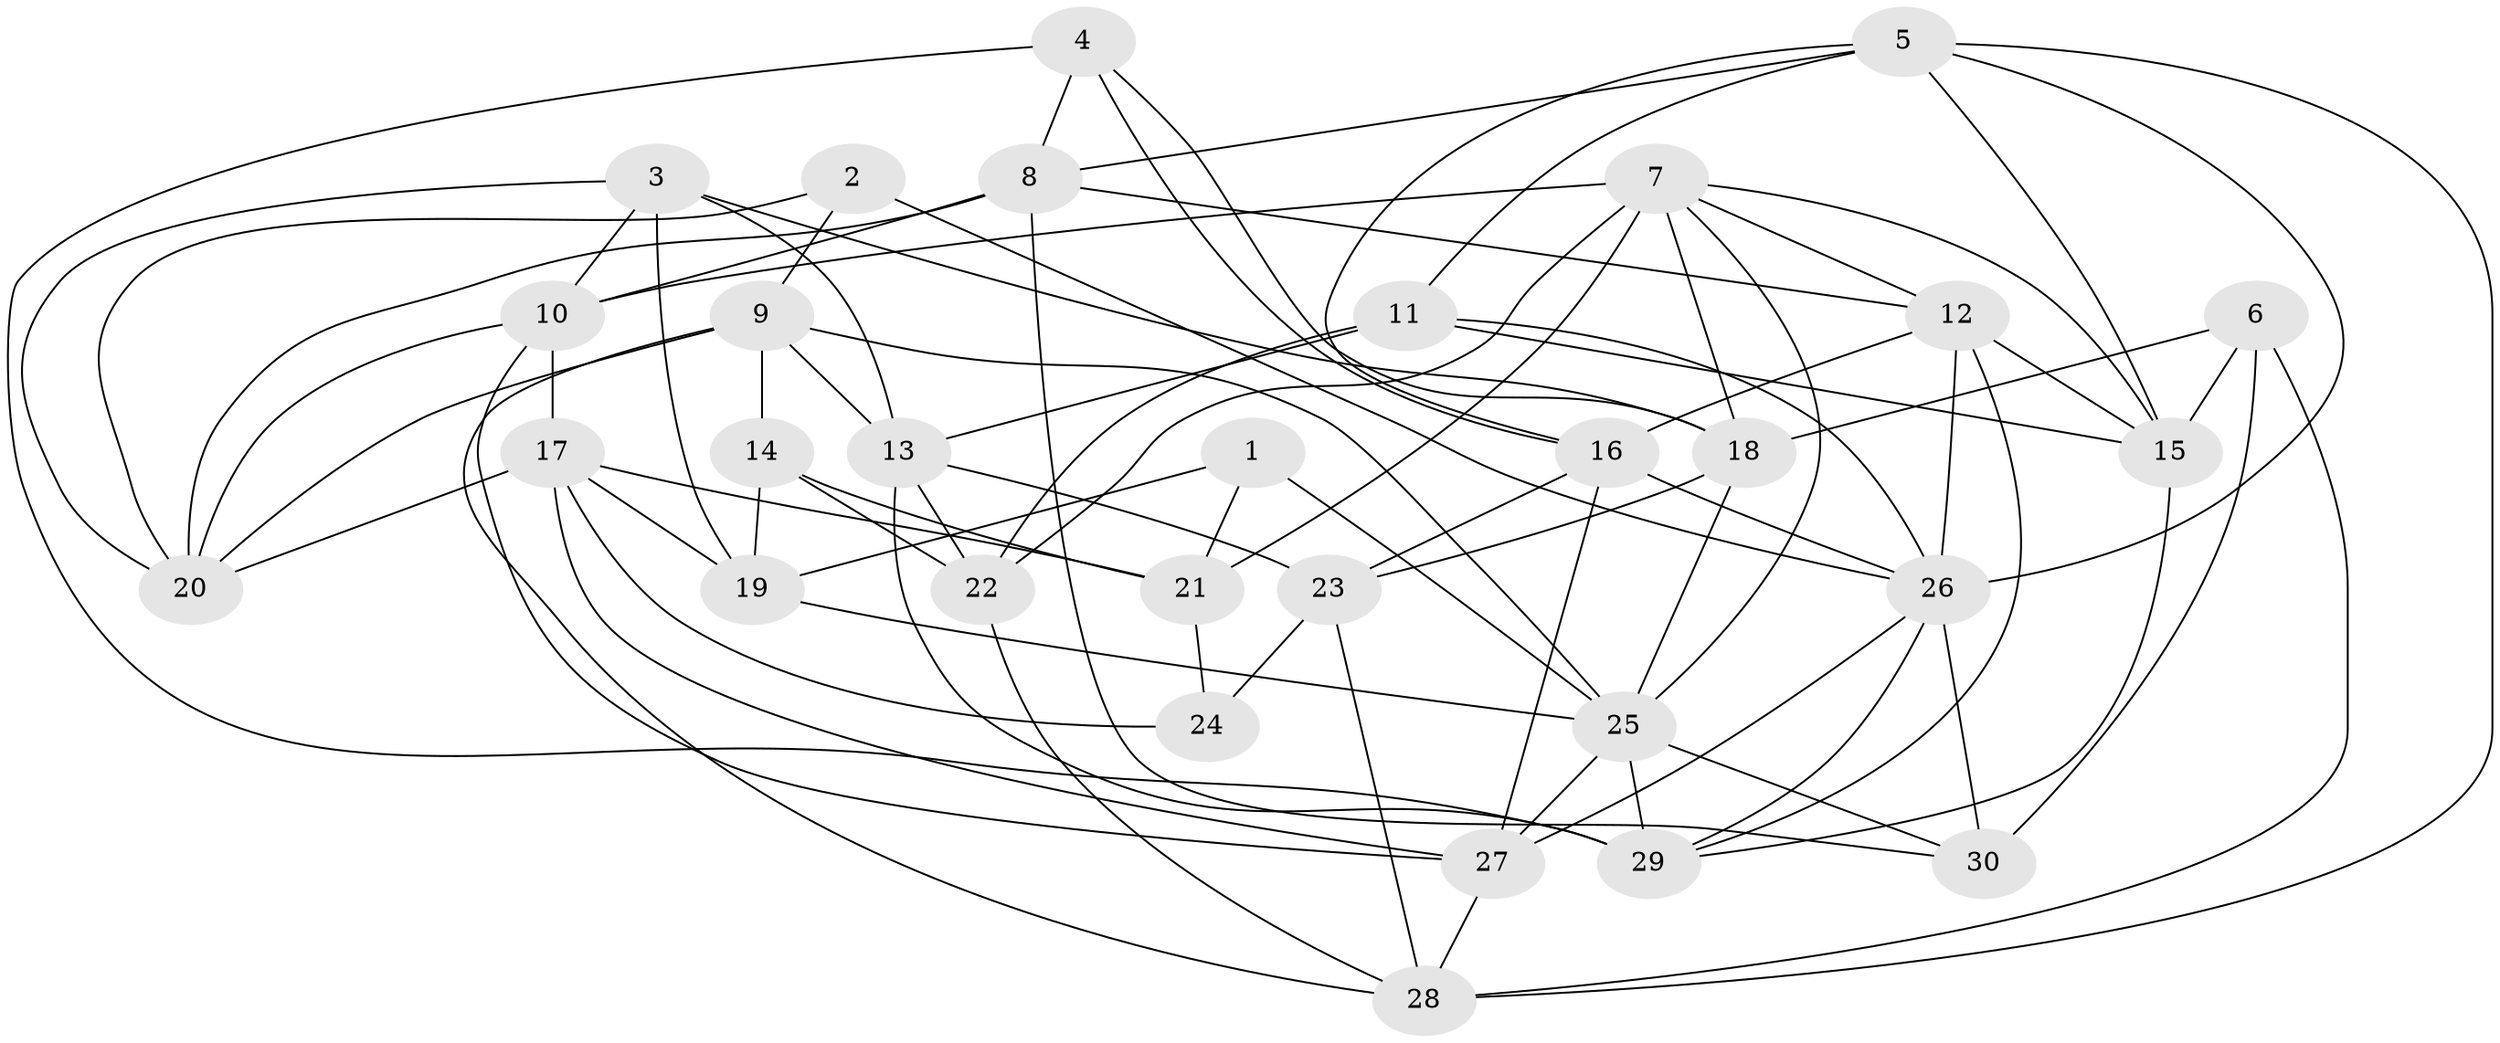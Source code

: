 // original degree distribution, {4: 1.0}
// Generated by graph-tools (version 1.1) at 2025/26/03/09/25 03:26:50]
// undirected, 30 vertices, 81 edges
graph export_dot {
graph [start="1"]
  node [color=gray90,style=filled];
  1;
  2;
  3;
  4;
  5;
  6;
  7;
  8;
  9;
  10;
  11;
  12;
  13;
  14;
  15;
  16;
  17;
  18;
  19;
  20;
  21;
  22;
  23;
  24;
  25;
  26;
  27;
  28;
  29;
  30;
  1 -- 19 [weight=1.0];
  1 -- 21 [weight=1.0];
  1 -- 25 [weight=2.0];
  2 -- 9 [weight=1.0];
  2 -- 20 [weight=1.0];
  2 -- 26 [weight=2.0];
  3 -- 10 [weight=1.0];
  3 -- 13 [weight=1.0];
  3 -- 18 [weight=1.0];
  3 -- 19 [weight=2.0];
  3 -- 20 [weight=1.0];
  4 -- 8 [weight=1.0];
  4 -- 16 [weight=1.0];
  4 -- 18 [weight=1.0];
  4 -- 29 [weight=1.0];
  5 -- 8 [weight=1.0];
  5 -- 11 [weight=1.0];
  5 -- 15 [weight=1.0];
  5 -- 16 [weight=1.0];
  5 -- 26 [weight=1.0];
  5 -- 28 [weight=1.0];
  6 -- 15 [weight=1.0];
  6 -- 18 [weight=1.0];
  6 -- 28 [weight=1.0];
  6 -- 30 [weight=1.0];
  7 -- 10 [weight=1.0];
  7 -- 12 [weight=1.0];
  7 -- 15 [weight=1.0];
  7 -- 18 [weight=1.0];
  7 -- 21 [weight=2.0];
  7 -- 22 [weight=1.0];
  7 -- 25 [weight=1.0];
  8 -- 10 [weight=1.0];
  8 -- 12 [weight=1.0];
  8 -- 20 [weight=1.0];
  8 -- 30 [weight=1.0];
  9 -- 13 [weight=1.0];
  9 -- 14 [weight=1.0];
  9 -- 20 [weight=1.0];
  9 -- 25 [weight=1.0];
  9 -- 28 [weight=1.0];
  10 -- 17 [weight=1.0];
  10 -- 20 [weight=1.0];
  10 -- 27 [weight=1.0];
  11 -- 13 [weight=1.0];
  11 -- 15 [weight=1.0];
  11 -- 22 [weight=2.0];
  11 -- 26 [weight=1.0];
  12 -- 15 [weight=1.0];
  12 -- 16 [weight=1.0];
  12 -- 26 [weight=1.0];
  12 -- 29 [weight=1.0];
  13 -- 22 [weight=1.0];
  13 -- 23 [weight=1.0];
  13 -- 29 [weight=1.0];
  14 -- 19 [weight=1.0];
  14 -- 21 [weight=1.0];
  14 -- 22 [weight=1.0];
  15 -- 29 [weight=1.0];
  16 -- 23 [weight=1.0];
  16 -- 26 [weight=1.0];
  16 -- 27 [weight=1.0];
  17 -- 19 [weight=1.0];
  17 -- 20 [weight=1.0];
  17 -- 21 [weight=1.0];
  17 -- 24 [weight=1.0];
  17 -- 27 [weight=1.0];
  18 -- 23 [weight=1.0];
  18 -- 25 [weight=1.0];
  19 -- 25 [weight=1.0];
  21 -- 24 [weight=1.0];
  22 -- 28 [weight=1.0];
  23 -- 24 [weight=2.0];
  23 -- 28 [weight=1.0];
  25 -- 27 [weight=1.0];
  25 -- 29 [weight=1.0];
  25 -- 30 [weight=2.0];
  26 -- 27 [weight=1.0];
  26 -- 29 [weight=1.0];
  26 -- 30 [weight=2.0];
  27 -- 28 [weight=1.0];
}
